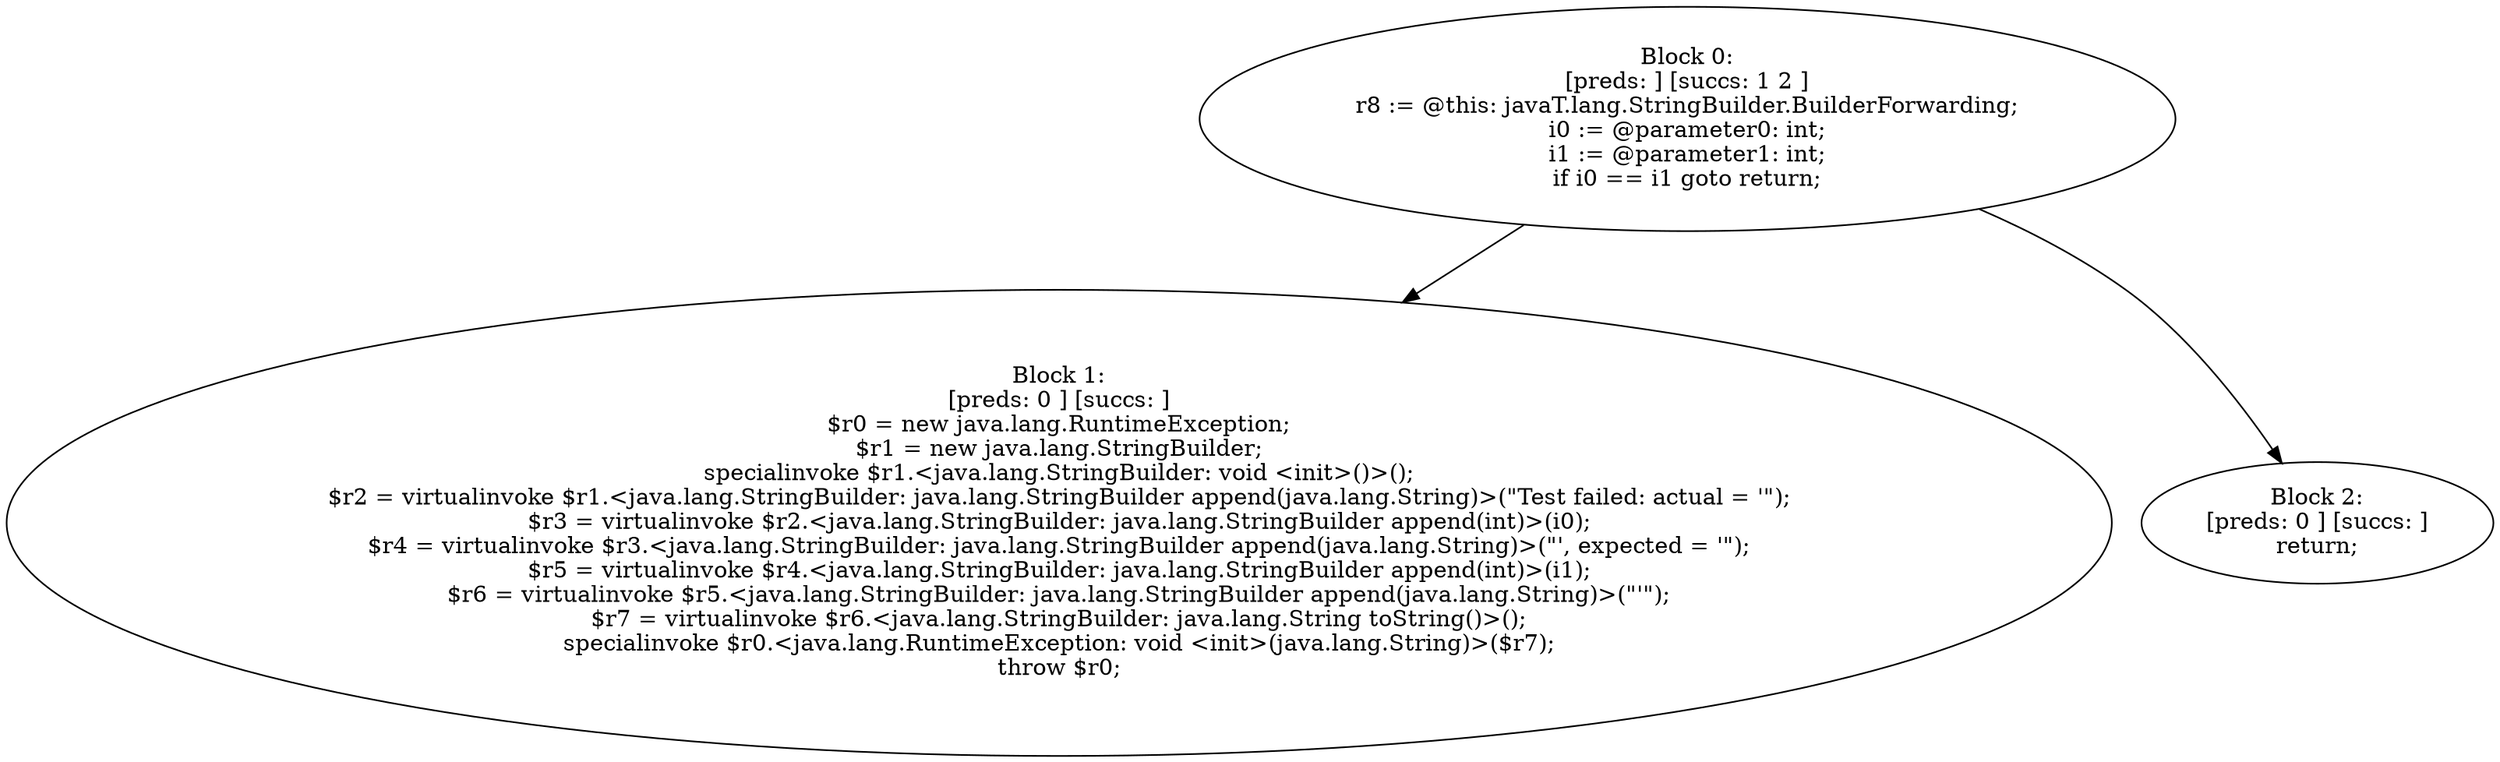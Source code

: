 digraph "unitGraph" {
    "Block 0:
[preds: ] [succs: 1 2 ]
r8 := @this: javaT.lang.StringBuilder.BuilderForwarding;
i0 := @parameter0: int;
i1 := @parameter1: int;
if i0 == i1 goto return;
"
    "Block 1:
[preds: 0 ] [succs: ]
$r0 = new java.lang.RuntimeException;
$r1 = new java.lang.StringBuilder;
specialinvoke $r1.<java.lang.StringBuilder: void <init>()>();
$r2 = virtualinvoke $r1.<java.lang.StringBuilder: java.lang.StringBuilder append(java.lang.String)>(\"Test failed: actual = \'\");
$r3 = virtualinvoke $r2.<java.lang.StringBuilder: java.lang.StringBuilder append(int)>(i0);
$r4 = virtualinvoke $r3.<java.lang.StringBuilder: java.lang.StringBuilder append(java.lang.String)>(\"\', expected = \'\");
$r5 = virtualinvoke $r4.<java.lang.StringBuilder: java.lang.StringBuilder append(int)>(i1);
$r6 = virtualinvoke $r5.<java.lang.StringBuilder: java.lang.StringBuilder append(java.lang.String)>(\"\'\");
$r7 = virtualinvoke $r6.<java.lang.StringBuilder: java.lang.String toString()>();
specialinvoke $r0.<java.lang.RuntimeException: void <init>(java.lang.String)>($r7);
throw $r0;
"
    "Block 2:
[preds: 0 ] [succs: ]
return;
"
    "Block 0:
[preds: ] [succs: 1 2 ]
r8 := @this: javaT.lang.StringBuilder.BuilderForwarding;
i0 := @parameter0: int;
i1 := @parameter1: int;
if i0 == i1 goto return;
"->"Block 1:
[preds: 0 ] [succs: ]
$r0 = new java.lang.RuntimeException;
$r1 = new java.lang.StringBuilder;
specialinvoke $r1.<java.lang.StringBuilder: void <init>()>();
$r2 = virtualinvoke $r1.<java.lang.StringBuilder: java.lang.StringBuilder append(java.lang.String)>(\"Test failed: actual = \'\");
$r3 = virtualinvoke $r2.<java.lang.StringBuilder: java.lang.StringBuilder append(int)>(i0);
$r4 = virtualinvoke $r3.<java.lang.StringBuilder: java.lang.StringBuilder append(java.lang.String)>(\"\', expected = \'\");
$r5 = virtualinvoke $r4.<java.lang.StringBuilder: java.lang.StringBuilder append(int)>(i1);
$r6 = virtualinvoke $r5.<java.lang.StringBuilder: java.lang.StringBuilder append(java.lang.String)>(\"\'\");
$r7 = virtualinvoke $r6.<java.lang.StringBuilder: java.lang.String toString()>();
specialinvoke $r0.<java.lang.RuntimeException: void <init>(java.lang.String)>($r7);
throw $r0;
";
    "Block 0:
[preds: ] [succs: 1 2 ]
r8 := @this: javaT.lang.StringBuilder.BuilderForwarding;
i0 := @parameter0: int;
i1 := @parameter1: int;
if i0 == i1 goto return;
"->"Block 2:
[preds: 0 ] [succs: ]
return;
";
}
